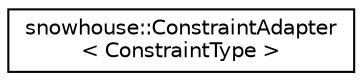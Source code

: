 digraph "Graphical Class Hierarchy"
{
 // INTERACTIVE_SVG=YES
  edge [fontname="Helvetica",fontsize="10",labelfontname="Helvetica",labelfontsize="10"];
  node [fontname="Helvetica",fontsize="10",shape=record];
  rankdir="LR";
  Node0 [label="snowhouse::ConstraintAdapter\l\< ConstraintType \>",height=0.2,width=0.4,color="black", fillcolor="white", style="filled",URL="$structsnowhouse_1_1ConstraintAdapter.html"];
}
